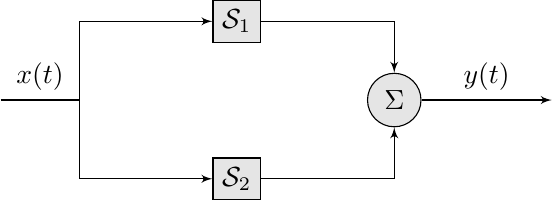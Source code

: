 \documentclass{standalone}
\usepackage{tikz}
\usetikzlibrary{calc}
\usetikzlibrary{positioning}
\usetikzlibrary{shapes,arrows,decorations.pathreplacing,decorations.markings}
\tikzstyle{block} = [draw, fill=gray!20, rectangle]
\tikzstyle{sum} = [draw, fill=gray!20, circle, node distance=1cm]
\tikzstyle{input} = [coordinate]
\tikzstyle{output} = [coordinate]
\tikzstyle{pinstyle} = [pin edge={to-,thin,black}]
\usepackage{pgfplots}
 \pgfplotsset{compat=1.13}
 \usepackage{transparent}

\begin{document}
\begin{tikzpicture}[auto, node distance=2cm,>=latex',scale=1, every node/.style={transform shape}]
    % We start by placing the blocks and inputs
    \node[shape=coordinate] at (1,1) (input1) {};
    \node[block] at (3,1) (block1) {$\mathcal{S}_1$};
    \node[shape=coordinate] at ($(block1.east)+(0.5,0)$) (output1) {};
    \draw[->] (input1) -- (block1);
    \draw (block1) -- (output1);

    \node[shape=coordinate] at (1,-1) (input2) {};
    \node[block] at (3,-1) (block2) {$\mathcal{S}_2$};
    \node[shape=coordinate] at ($(block2.east)+(0.5,0)$) (output2) {};
    \draw[->] (input2) -- (block2);
    \draw (block2) -- (output2);

    \node [input, name=input] at (0,0) {};  	
    \node [input, name=conn] at (1,0) {};
    \draw (conn) -- (input1);
    \draw (conn) -- (input2);
    \node [sum, right of=input,node distance=5cm] (sum) {$\Sigma$};
    \draw [->] (output1) -| (sum);
    \draw [->] (output2) -| (sum);

    \draw [draw] (input) -- node {$x(t)$} (conn);
    \node [output, right of=sum] (output) {};
    \draw [->] (sum) -- node {$y(t)$} (output);
\end{tikzpicture}
\end{document}
